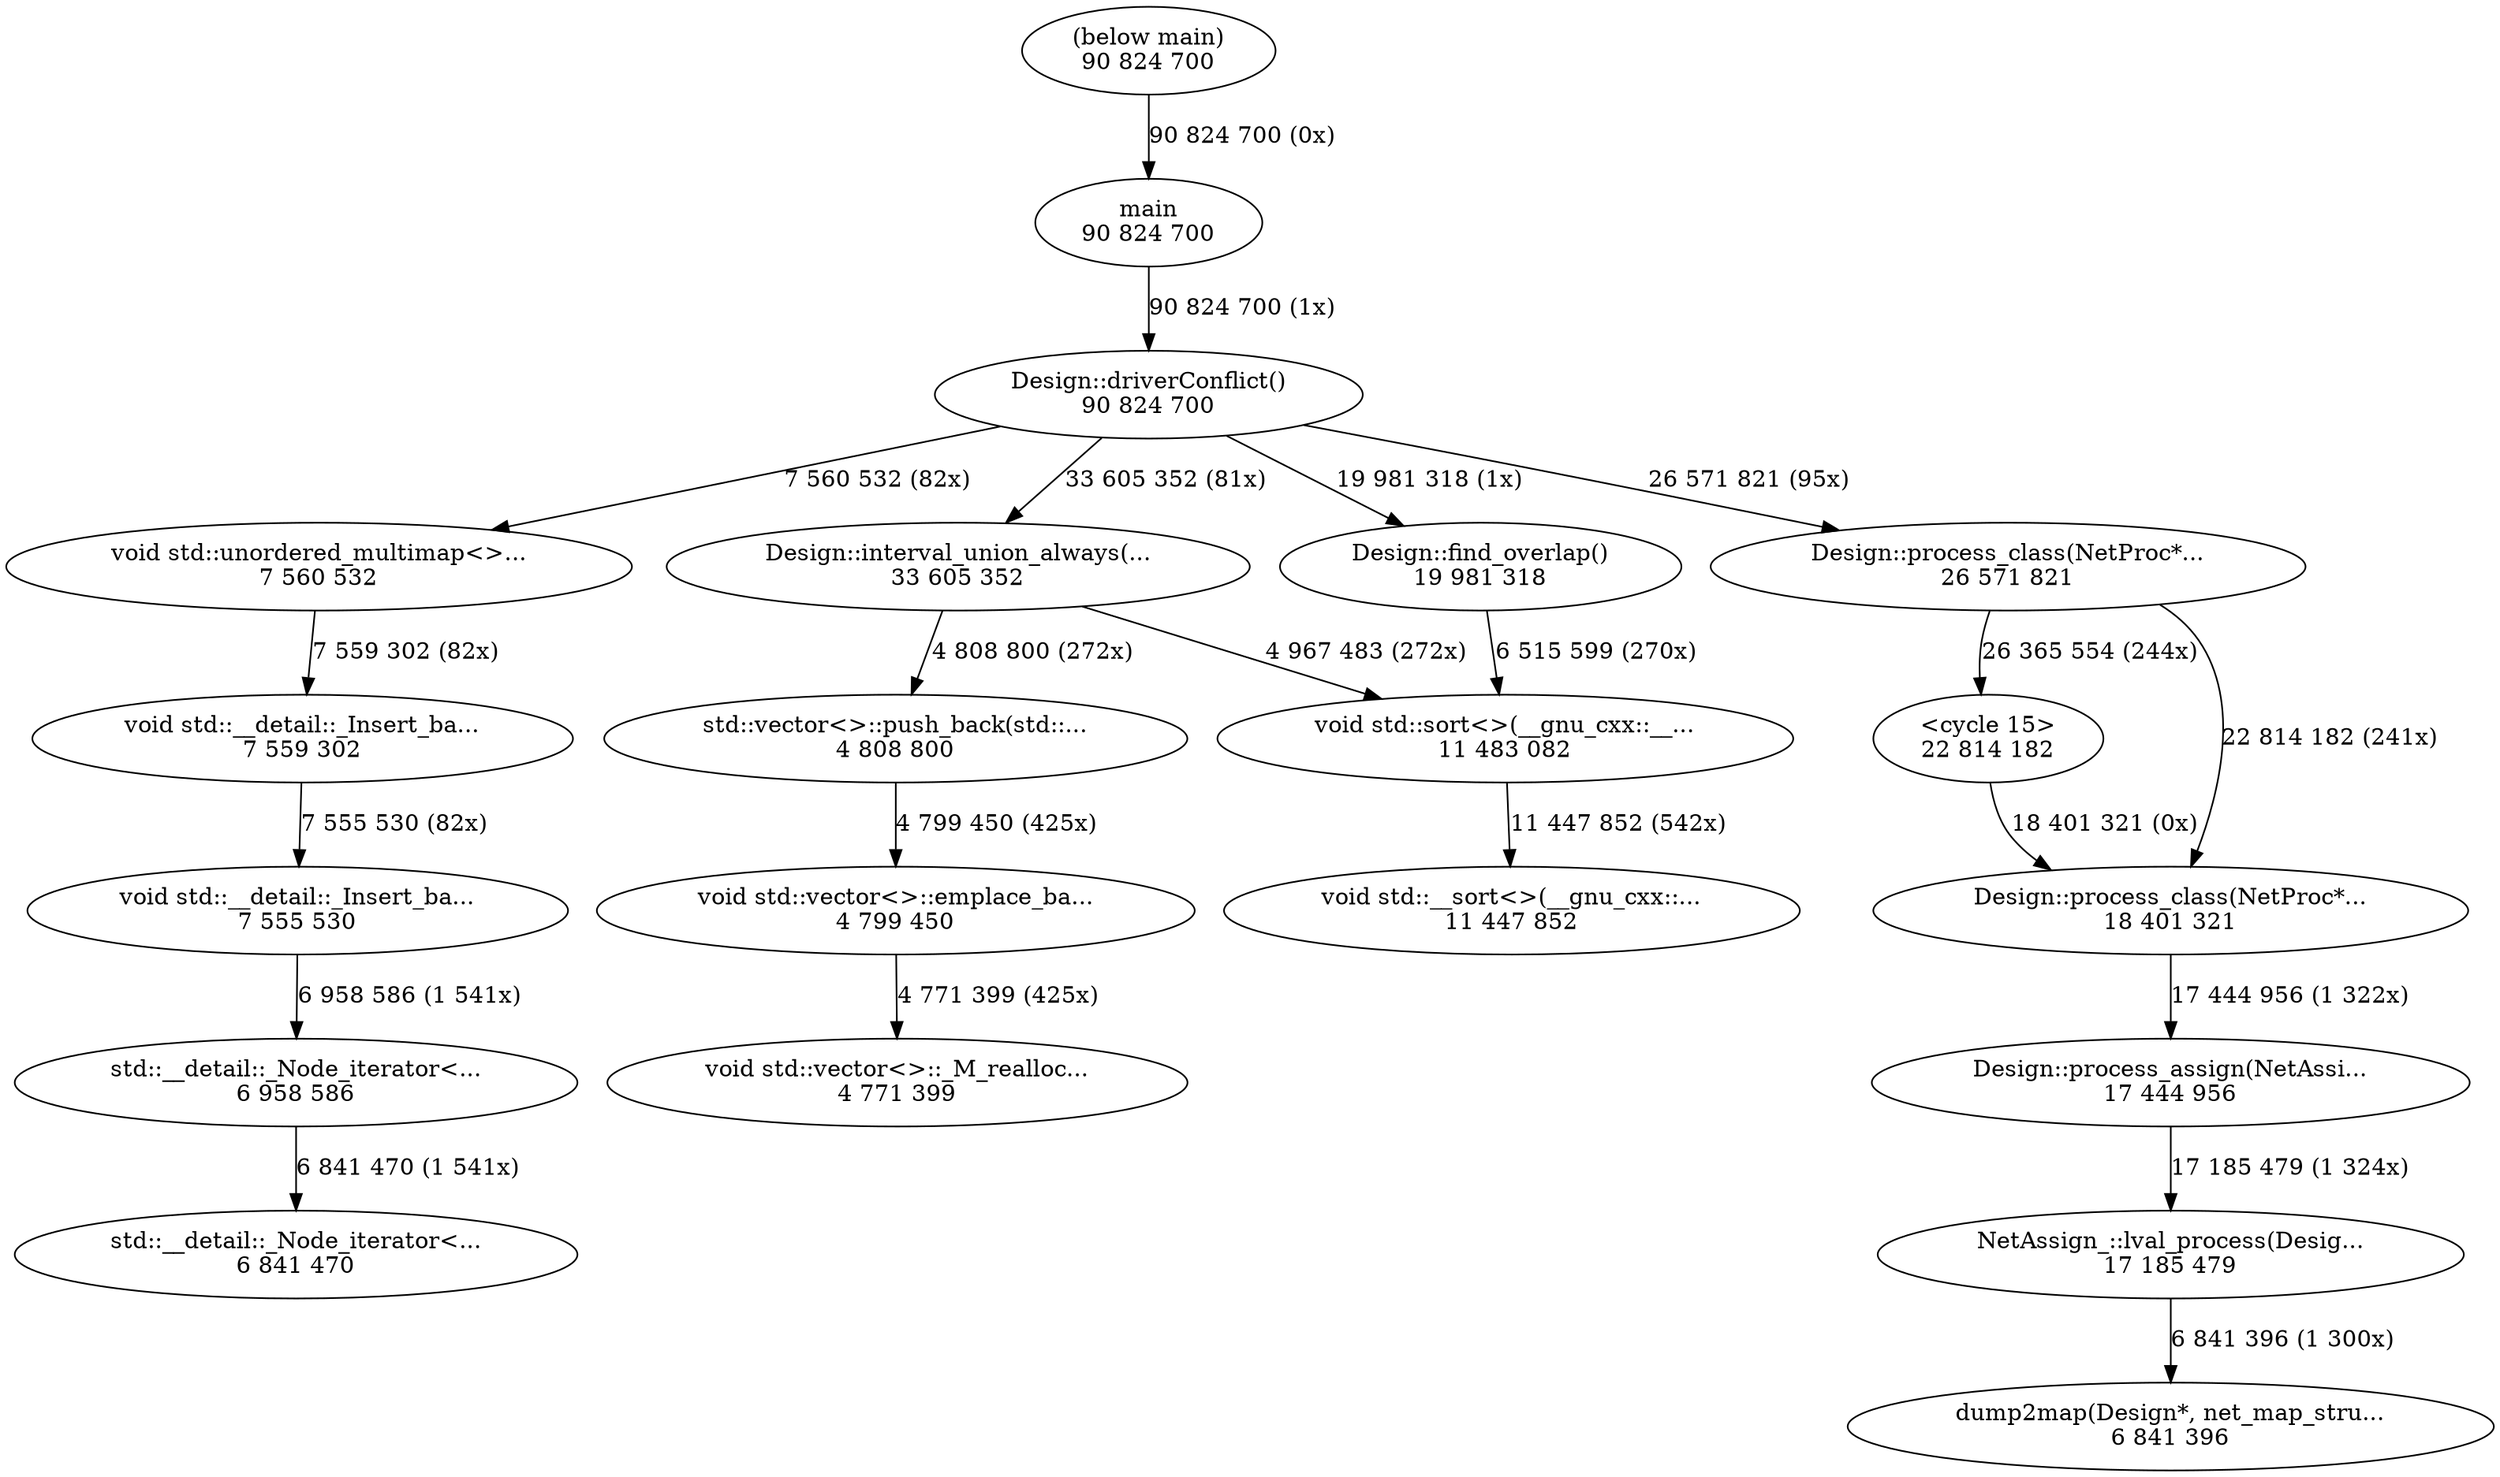 digraph "callgraph" {
  F56250dd18130 [label="(below main)\n90 824 700"];
  F56250df6bcd0 [label="Design::process_class(NetProc*...\n18 401 321"];
  F56250df91880 [label="void std::unordered_multimap<>...\n7 560 532"];
  F56250df92980 [label="void std::__detail::_Insert_ba...\n7 559 302"];
  F56250e3acc80 [label="std::vector<>::push_back(std::...\n4 808 800"];
  F56250e3afc10 [label="void std::vector<>::emplace_ba...\n4 799 450"];
  F56250e4f4a30 [label="std::__detail::_Node_iterator<...\n6 958 586"];
  F56250e4f6c20 [label="std::__detail::_Node_iterator<...\n6 841 470"];
  F56250e71a950 [label="Design::process_assign(NetAssi...\n17 444 956"];
  F56250e71c360 [label="NetAssign_::lval_process(Desig...\n17 185 479"];
  F56250e71c930 [label="Design::interval_union_always(...\n33 605 352"];
  F56250e71ff10 [label="void std::sort<>(__gnu_cxx::__...\n11 483 082"];
  F56250e74fa40 [label="Design::process_class(NetProc*...\n26 571 821"];
  F56250e75ce80 [label="Design::driverConflict()\n90 824 700"];
  F56250e75f200 [label="Design::find_overlap()\n19 981 318"];
  F56250ea695f0 [label="dump2map(Design*, net_map_stru...\n6 841 396"];
  F56250eb62150 [label="void std::vector<>::_M_realloc...\n4 771 399"];
  F56250eeae6a0 [label="main\n90 824 700"];
  F56250eeee320 [label="void std::__sort<>(__gnu_cxx::...\n11 447 852"];
  F56250efc7370 [label="void std::__detail::_Insert_ba...\n7 555 530"];
  F56250f1e9de0 [label="<cycle 15>\n22 814 182"];
  F56250dd18130 -> F56250eeae6a0 [weight=2,label="90 824 700 (0x)"];
  F56250df6bcd0 -> F56250e71a950 [weight=2,label="17 444 956 (1 322x)"];
  F56250df91880 -> F56250df92980 [weight=2,label="7 559 302 (82x)"];
  F56250df92980 -> F56250efc7370 [weight=2,label="7 555 530 (82x)"];
  F56250e3acc80 -> F56250e3afc10 [weight=2,label="4 799 450 (425x)"];
  F56250e3afc10 -> F56250eb62150 [weight=2,label="4 771 399 (425x)"];
  F56250e4f4a30 -> F56250e4f6c20 [weight=2,label="6 841 470 (1 541x)"];
  F56250e71a950 -> F56250e71c360 [weight=2,label="17 185 479 (1 324x)"];
  F56250e71c360 -> F56250ea695f0 [weight=2,label="6 841 396 (1 300x)"];
  F56250e71c930 -> F56250e3acc80 [weight=2,label="4 808 800 (272x)"];
  F56250e71c930 -> F56250e71ff10 [weight=2,label="4 967 483 (272x)"];
  F56250e71ff10 -> F56250eeee320 [weight=2,label="11 447 852 (542x)"];
  F56250e74fa40 -> F56250df6bcd0 [weight=2,label="22 814 182 (241x)"];
  F56250e74fa40 -> F56250f1e9de0 [weight=2,label="26 365 554 (244x)"];
  F56250e75ce80 -> F56250df91880 [weight=2,label="7 560 532 (82x)"];
  F56250e75ce80 -> F56250e71c930 [weight=2,label="33 605 352 (81x)"];
  F56250e75ce80 -> F56250e74fa40 [weight=2,label="26 571 821 (95x)"];
  F56250e75ce80 -> F56250e75f200 [weight=2,label="19 981 318 (1x)"];
  F56250e75f200 -> F56250e71ff10 [weight=2,label="6 515 599 (270x)"];
  F56250eeae6a0 -> F56250e75ce80 [weight=2,label="90 824 700 (1x)"];
  F56250efc7370 -> F56250e4f4a30 [weight=2,label="6 958 586 (1 541x)"];
  F56250f1e9de0 -> F56250df6bcd0 [weight=2,label="18 401 321 (0x)"];
}
